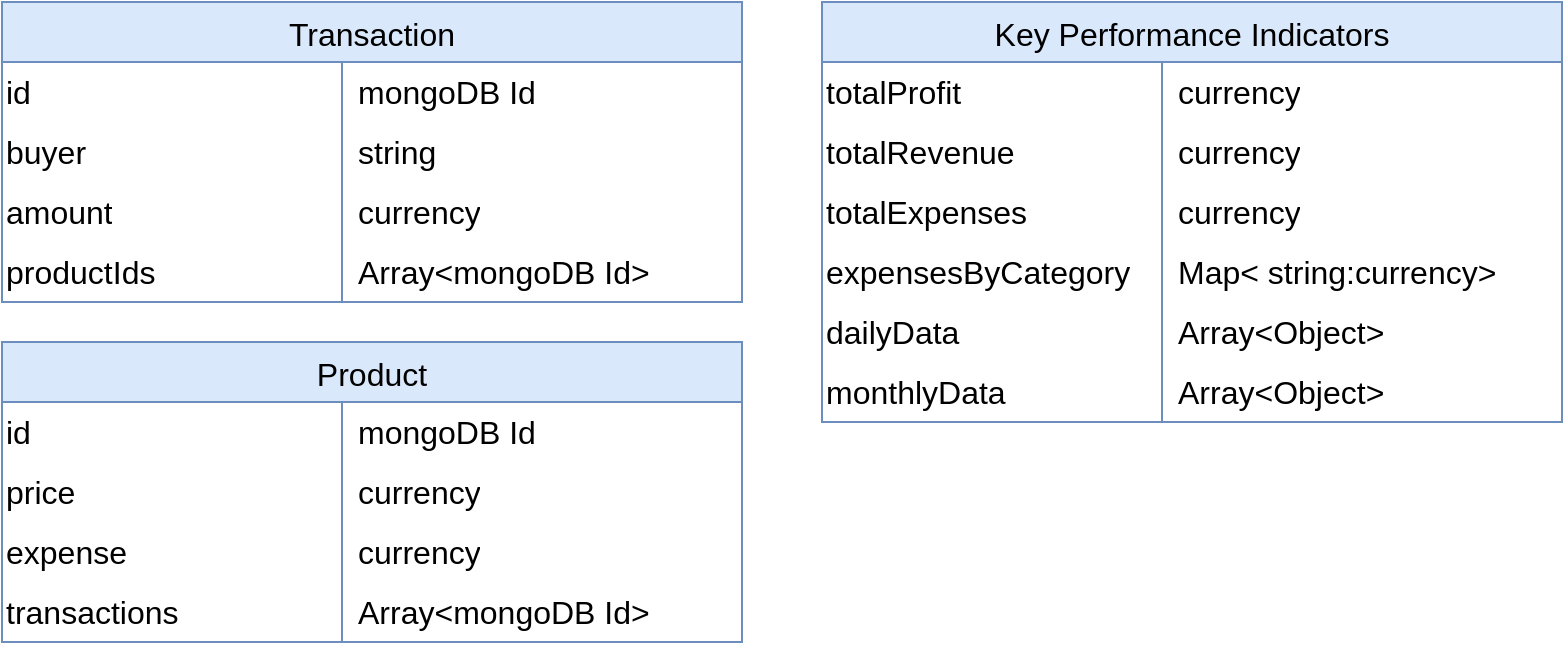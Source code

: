 <mxfile version="24.8.0">
  <diagram name="Page-1" id="bedtwCouDmvDfddVvBtI">
    <mxGraphModel dx="1210" dy="653" grid="1" gridSize="10" guides="1" tooltips="1" connect="1" arrows="1" fold="1" page="1" pageScale="1" pageWidth="827" pageHeight="1169" math="0" shadow="0">
      <root>
        <mxCell id="0" />
        <mxCell id="1" parent="0" />
        <mxCell id="hToBvanLwiUJ0YE_Lq50-15" value="Key Performance Indicators" style="shape=table;startSize=30;container=1;collapsible=0;childLayout=tableLayout;fixedRows=1;rowLines=0;fontStyle=0;strokeColor=#6c8ebf;fontSize=16;fillColor=#dae8fc;" vertex="1" parent="1">
          <mxGeometry x="530" y="740" width="370" height="210" as="geometry" />
        </mxCell>
        <mxCell id="hToBvanLwiUJ0YE_Lq50-16" value="" style="shape=tableRow;horizontal=0;startSize=0;swimlaneHead=0;swimlaneBody=0;top=0;left=0;bottom=0;right=0;collapsible=0;dropTarget=0;fillColor=none;points=[[0,0.5],[1,0.5]];portConstraint=eastwest;strokeColor=default;fontSize=16;" vertex="1" parent="hToBvanLwiUJ0YE_Lq50-15">
          <mxGeometry y="30" width="370" height="30" as="geometry" />
        </mxCell>
        <mxCell id="hToBvanLwiUJ0YE_Lq50-17" value="totalProfit" style="shape=partialRectangle;html=1;whiteSpace=wrap;connectable=0;fillColor=none;top=0;left=0;bottom=0;right=0;overflow=hidden;pointerEvents=1;strokeColor=default;fontSize=16;align=left;" vertex="1" parent="hToBvanLwiUJ0YE_Lq50-16">
          <mxGeometry width="170" height="30" as="geometry">
            <mxRectangle width="170" height="30" as="alternateBounds" />
          </mxGeometry>
        </mxCell>
        <mxCell id="hToBvanLwiUJ0YE_Lq50-18" value="currenc&lt;span style=&quot;background-color: initial;&quot;&gt;y&lt;/span&gt;" style="shape=partialRectangle;html=1;whiteSpace=wrap;connectable=0;fillColor=none;top=0;left=0;bottom=0;right=0;align=left;spacingLeft=6;overflow=hidden;strokeColor=default;fontSize=16;" vertex="1" parent="hToBvanLwiUJ0YE_Lq50-16">
          <mxGeometry x="170" width="200" height="30" as="geometry">
            <mxRectangle width="200" height="30" as="alternateBounds" />
          </mxGeometry>
        </mxCell>
        <mxCell id="hToBvanLwiUJ0YE_Lq50-19" value="" style="shape=tableRow;horizontal=0;startSize=0;swimlaneHead=0;swimlaneBody=0;top=0;left=0;bottom=0;right=0;collapsible=0;dropTarget=0;fillColor=none;points=[[0,0.5],[1,0.5]];portConstraint=eastwest;strokeColor=default;fontSize=16;" vertex="1" parent="hToBvanLwiUJ0YE_Lq50-15">
          <mxGeometry y="60" width="370" height="30" as="geometry" />
        </mxCell>
        <mxCell id="hToBvanLwiUJ0YE_Lq50-20" value="&lt;div style=&quot;&quot;&gt;&lt;span style=&quot;background-color: initial;&quot;&gt;totalRevenue&lt;/span&gt;&lt;/div&gt;" style="shape=partialRectangle;html=1;whiteSpace=wrap;connectable=0;fillColor=none;top=0;left=0;bottom=0;right=0;overflow=hidden;strokeColor=default;fontSize=16;align=left;" vertex="1" parent="hToBvanLwiUJ0YE_Lq50-19">
          <mxGeometry width="170" height="30" as="geometry">
            <mxRectangle width="170" height="30" as="alternateBounds" />
          </mxGeometry>
        </mxCell>
        <mxCell id="hToBvanLwiUJ0YE_Lq50-21" value="currenc&lt;span style=&quot;background-color: initial;&quot;&gt;y&lt;/span&gt;" style="shape=partialRectangle;html=1;whiteSpace=wrap;connectable=0;fillColor=none;top=0;left=0;bottom=0;right=0;align=left;spacingLeft=6;overflow=hidden;strokeColor=default;fontSize=16;" vertex="1" parent="hToBvanLwiUJ0YE_Lq50-19">
          <mxGeometry x="170" width="200" height="30" as="geometry">
            <mxRectangle width="200" height="30" as="alternateBounds" />
          </mxGeometry>
        </mxCell>
        <mxCell id="hToBvanLwiUJ0YE_Lq50-22" value="" style="shape=tableRow;horizontal=0;startSize=0;swimlaneHead=0;swimlaneBody=0;top=0;left=0;bottom=0;right=0;collapsible=0;dropTarget=0;fillColor=none;points=[[0,0.5],[1,0.5]];portConstraint=eastwest;strokeColor=default;fontSize=16;" vertex="1" parent="hToBvanLwiUJ0YE_Lq50-15">
          <mxGeometry y="90" width="370" height="30" as="geometry" />
        </mxCell>
        <mxCell id="hToBvanLwiUJ0YE_Lq50-23" value="&lt;span style=&quot;&quot;&gt;totalExpenses&lt;/span&gt;" style="shape=partialRectangle;html=1;whiteSpace=wrap;connectable=0;fillColor=none;top=0;left=0;bottom=0;right=0;overflow=hidden;strokeColor=default;fontSize=16;align=left;" vertex="1" parent="hToBvanLwiUJ0YE_Lq50-22">
          <mxGeometry width="170" height="30" as="geometry">
            <mxRectangle width="170" height="30" as="alternateBounds" />
          </mxGeometry>
        </mxCell>
        <mxCell id="hToBvanLwiUJ0YE_Lq50-24" value="currenc&lt;span style=&quot;background-color: initial;&quot;&gt;y&lt;/span&gt;" style="shape=partialRectangle;html=1;whiteSpace=wrap;connectable=0;fillColor=none;top=0;left=0;bottom=0;right=0;align=left;spacingLeft=6;overflow=hidden;strokeColor=default;fontSize=16;" vertex="1" parent="hToBvanLwiUJ0YE_Lq50-22">
          <mxGeometry x="170" width="200" height="30" as="geometry">
            <mxRectangle width="200" height="30" as="alternateBounds" />
          </mxGeometry>
        </mxCell>
        <mxCell id="hToBvanLwiUJ0YE_Lq50-31" value="" style="shape=tableRow;horizontal=0;startSize=0;swimlaneHead=0;swimlaneBody=0;top=0;left=0;bottom=0;right=0;collapsible=0;dropTarget=0;fillColor=none;points=[[0,0.5],[1,0.5]];portConstraint=eastwest;strokeColor=default;fontSize=16;" vertex="1" parent="hToBvanLwiUJ0YE_Lq50-15">
          <mxGeometry y="120" width="370" height="30" as="geometry" />
        </mxCell>
        <mxCell id="hToBvanLwiUJ0YE_Lq50-32" value="&lt;span style=&quot;&quot;&gt;expensesByCategory&lt;/span&gt;" style="shape=partialRectangle;html=1;whiteSpace=wrap;connectable=0;fillColor=none;top=0;left=0;bottom=0;right=0;overflow=hidden;strokeColor=default;fontSize=16;align=left;" vertex="1" parent="hToBvanLwiUJ0YE_Lq50-31">
          <mxGeometry width="170" height="30" as="geometry">
            <mxRectangle width="170" height="30" as="alternateBounds" />
          </mxGeometry>
        </mxCell>
        <mxCell id="hToBvanLwiUJ0YE_Lq50-33" value="Map&amp;lt; string:currency&amp;gt;" style="shape=partialRectangle;html=1;whiteSpace=wrap;connectable=0;fillColor=none;top=0;left=0;bottom=0;right=0;align=left;spacingLeft=6;overflow=hidden;strokeColor=default;fontSize=16;" vertex="1" parent="hToBvanLwiUJ0YE_Lq50-31">
          <mxGeometry x="170" width="200" height="30" as="geometry">
            <mxRectangle width="200" height="30" as="alternateBounds" />
          </mxGeometry>
        </mxCell>
        <mxCell id="hToBvanLwiUJ0YE_Lq50-34" value="" style="shape=tableRow;horizontal=0;startSize=0;swimlaneHead=0;swimlaneBody=0;top=0;left=0;bottom=0;right=0;collapsible=0;dropTarget=0;fillColor=none;points=[[0,0.5],[1,0.5]];portConstraint=eastwest;strokeColor=default;fontSize=16;" vertex="1" parent="hToBvanLwiUJ0YE_Lq50-15">
          <mxGeometry y="150" width="370" height="30" as="geometry" />
        </mxCell>
        <mxCell id="hToBvanLwiUJ0YE_Lq50-35" value="&lt;span style=&quot;&quot;&gt;dailyData&lt;/span&gt;" style="shape=partialRectangle;html=1;whiteSpace=wrap;connectable=0;fillColor=none;top=0;left=0;bottom=0;right=0;overflow=hidden;strokeColor=default;fontSize=16;align=left;" vertex="1" parent="hToBvanLwiUJ0YE_Lq50-34">
          <mxGeometry width="170" height="30" as="geometry">
            <mxRectangle width="170" height="30" as="alternateBounds" />
          </mxGeometry>
        </mxCell>
        <mxCell id="hToBvanLwiUJ0YE_Lq50-36" value="Array&amp;lt;Object&amp;gt;" style="shape=partialRectangle;html=1;whiteSpace=wrap;connectable=0;fillColor=none;top=0;left=0;bottom=0;right=0;align=left;spacingLeft=6;overflow=hidden;strokeColor=default;fontSize=16;" vertex="1" parent="hToBvanLwiUJ0YE_Lq50-34">
          <mxGeometry x="170" width="200" height="30" as="geometry">
            <mxRectangle width="200" height="30" as="alternateBounds" />
          </mxGeometry>
        </mxCell>
        <mxCell id="hToBvanLwiUJ0YE_Lq50-37" value="" style="shape=tableRow;horizontal=0;startSize=0;swimlaneHead=0;swimlaneBody=0;top=0;left=0;bottom=0;right=0;collapsible=0;dropTarget=0;fillColor=none;points=[[0,0.5],[1,0.5]];portConstraint=eastwest;strokeColor=default;fontSize=16;" vertex="1" parent="hToBvanLwiUJ0YE_Lq50-15">
          <mxGeometry y="180" width="370" height="30" as="geometry" />
        </mxCell>
        <mxCell id="hToBvanLwiUJ0YE_Lq50-38" value="&lt;span style=&quot;&quot;&gt;monthlyData&lt;/span&gt;" style="shape=partialRectangle;html=1;whiteSpace=wrap;connectable=0;fillColor=none;top=0;left=0;bottom=0;right=0;overflow=hidden;strokeColor=default;fontSize=16;align=left;" vertex="1" parent="hToBvanLwiUJ0YE_Lq50-37">
          <mxGeometry width="170" height="30" as="geometry">
            <mxRectangle width="170" height="30" as="alternateBounds" />
          </mxGeometry>
        </mxCell>
        <mxCell id="hToBvanLwiUJ0YE_Lq50-39" value="Array&amp;lt;Object&amp;gt;" style="shape=partialRectangle;html=1;whiteSpace=wrap;connectable=0;fillColor=none;top=0;left=0;bottom=0;right=0;align=left;spacingLeft=6;overflow=hidden;strokeColor=default;fontSize=16;" vertex="1" parent="hToBvanLwiUJ0YE_Lq50-37">
          <mxGeometry x="170" width="200" height="30" as="geometry">
            <mxRectangle width="200" height="30" as="alternateBounds" />
          </mxGeometry>
        </mxCell>
        <mxCell id="hToBvanLwiUJ0YE_Lq50-40" value="Transaction" style="shape=table;startSize=30;container=1;collapsible=0;childLayout=tableLayout;fixedRows=1;rowLines=0;fontStyle=0;strokeColor=#6c8ebf;fontSize=16;fillColor=#dae8fc;" vertex="1" parent="1">
          <mxGeometry x="120" y="740" width="370" height="150" as="geometry" />
        </mxCell>
        <mxCell id="hToBvanLwiUJ0YE_Lq50-41" value="" style="shape=tableRow;horizontal=0;startSize=0;swimlaneHead=0;swimlaneBody=0;top=0;left=0;bottom=0;right=0;collapsible=0;dropTarget=0;fillColor=none;points=[[0,0.5],[1,0.5]];portConstraint=eastwest;strokeColor=default;fontSize=16;" vertex="1" parent="hToBvanLwiUJ0YE_Lq50-40">
          <mxGeometry y="30" width="370" height="30" as="geometry" />
        </mxCell>
        <mxCell id="hToBvanLwiUJ0YE_Lq50-42" value="id" style="shape=partialRectangle;html=1;whiteSpace=wrap;connectable=0;fillColor=none;top=0;left=0;bottom=0;right=0;overflow=hidden;pointerEvents=1;strokeColor=default;fontSize=16;align=left;" vertex="1" parent="hToBvanLwiUJ0YE_Lq50-41">
          <mxGeometry width="170" height="30" as="geometry">
            <mxRectangle width="170" height="30" as="alternateBounds" />
          </mxGeometry>
        </mxCell>
        <mxCell id="hToBvanLwiUJ0YE_Lq50-43" value="mongoDB Id" style="shape=partialRectangle;html=1;whiteSpace=wrap;connectable=0;fillColor=none;top=0;left=0;bottom=0;right=0;align=left;spacingLeft=6;overflow=hidden;strokeColor=default;fontSize=16;" vertex="1" parent="hToBvanLwiUJ0YE_Lq50-41">
          <mxGeometry x="170" width="200" height="30" as="geometry">
            <mxRectangle width="200" height="30" as="alternateBounds" />
          </mxGeometry>
        </mxCell>
        <mxCell id="hToBvanLwiUJ0YE_Lq50-44" value="" style="shape=tableRow;horizontal=0;startSize=0;swimlaneHead=0;swimlaneBody=0;top=0;left=0;bottom=0;right=0;collapsible=0;dropTarget=0;fillColor=none;points=[[0,0.5],[1,0.5]];portConstraint=eastwest;strokeColor=default;fontSize=16;" vertex="1" parent="hToBvanLwiUJ0YE_Lq50-40">
          <mxGeometry y="60" width="370" height="30" as="geometry" />
        </mxCell>
        <mxCell id="hToBvanLwiUJ0YE_Lq50-45" value="&lt;div style=&quot;&quot;&gt;&lt;span style=&quot;background-color: initial;&quot;&gt;buyer&lt;/span&gt;&lt;/div&gt;" style="shape=partialRectangle;html=1;whiteSpace=wrap;connectable=0;fillColor=none;top=0;left=0;bottom=0;right=0;overflow=hidden;strokeColor=default;fontSize=16;align=left;" vertex="1" parent="hToBvanLwiUJ0YE_Lq50-44">
          <mxGeometry width="170" height="30" as="geometry">
            <mxRectangle width="170" height="30" as="alternateBounds" />
          </mxGeometry>
        </mxCell>
        <mxCell id="hToBvanLwiUJ0YE_Lq50-46" value="string" style="shape=partialRectangle;html=1;whiteSpace=wrap;connectable=0;fillColor=none;top=0;left=0;bottom=0;right=0;align=left;spacingLeft=6;overflow=hidden;strokeColor=default;fontSize=16;" vertex="1" parent="hToBvanLwiUJ0YE_Lq50-44">
          <mxGeometry x="170" width="200" height="30" as="geometry">
            <mxRectangle width="200" height="30" as="alternateBounds" />
          </mxGeometry>
        </mxCell>
        <mxCell id="hToBvanLwiUJ0YE_Lq50-47" value="" style="shape=tableRow;horizontal=0;startSize=0;swimlaneHead=0;swimlaneBody=0;top=0;left=0;bottom=0;right=0;collapsible=0;dropTarget=0;fillColor=none;points=[[0,0.5],[1,0.5]];portConstraint=eastwest;strokeColor=default;fontSize=16;" vertex="1" parent="hToBvanLwiUJ0YE_Lq50-40">
          <mxGeometry y="90" width="370" height="30" as="geometry" />
        </mxCell>
        <mxCell id="hToBvanLwiUJ0YE_Lq50-48" value="&lt;span style=&quot;&quot;&gt;amount&lt;/span&gt;" style="shape=partialRectangle;html=1;whiteSpace=wrap;connectable=0;fillColor=none;top=0;left=0;bottom=0;right=0;overflow=hidden;strokeColor=default;fontSize=16;align=left;" vertex="1" parent="hToBvanLwiUJ0YE_Lq50-47">
          <mxGeometry width="170" height="30" as="geometry">
            <mxRectangle width="170" height="30" as="alternateBounds" />
          </mxGeometry>
        </mxCell>
        <mxCell id="hToBvanLwiUJ0YE_Lq50-49" value="currenc&lt;span style=&quot;background-color: initial;&quot;&gt;y&lt;/span&gt;" style="shape=partialRectangle;html=1;whiteSpace=wrap;connectable=0;fillColor=none;top=0;left=0;bottom=0;right=0;align=left;spacingLeft=6;overflow=hidden;strokeColor=default;fontSize=16;" vertex="1" parent="hToBvanLwiUJ0YE_Lq50-47">
          <mxGeometry x="170" width="200" height="30" as="geometry">
            <mxRectangle width="200" height="30" as="alternateBounds" />
          </mxGeometry>
        </mxCell>
        <mxCell id="hToBvanLwiUJ0YE_Lq50-50" value="" style="shape=tableRow;horizontal=0;startSize=0;swimlaneHead=0;swimlaneBody=0;top=0;left=0;bottom=0;right=0;collapsible=0;dropTarget=0;fillColor=none;points=[[0,0.5],[1,0.5]];portConstraint=eastwest;strokeColor=default;fontSize=16;" vertex="1" parent="hToBvanLwiUJ0YE_Lq50-40">
          <mxGeometry y="120" width="370" height="30" as="geometry" />
        </mxCell>
        <mxCell id="hToBvanLwiUJ0YE_Lq50-51" value="productIds" style="shape=partialRectangle;html=1;whiteSpace=wrap;connectable=0;fillColor=none;top=0;left=0;bottom=0;right=0;overflow=hidden;strokeColor=default;fontSize=16;align=left;" vertex="1" parent="hToBvanLwiUJ0YE_Lq50-50">
          <mxGeometry width="170" height="30" as="geometry">
            <mxRectangle width="170" height="30" as="alternateBounds" />
          </mxGeometry>
        </mxCell>
        <mxCell id="hToBvanLwiUJ0YE_Lq50-52" value="Array&amp;lt;mongoDB Id&amp;gt;" style="shape=partialRectangle;html=1;whiteSpace=wrap;connectable=0;fillColor=none;top=0;left=0;bottom=0;right=0;align=left;spacingLeft=6;overflow=hidden;strokeColor=default;fontSize=16;" vertex="1" parent="hToBvanLwiUJ0YE_Lq50-50">
          <mxGeometry x="170" width="200" height="30" as="geometry">
            <mxRectangle width="200" height="30" as="alternateBounds" />
          </mxGeometry>
        </mxCell>
        <mxCell id="hToBvanLwiUJ0YE_Lq50-59" value="Product" style="shape=table;startSize=30;container=1;collapsible=0;childLayout=tableLayout;fixedRows=1;rowLines=0;fontStyle=0;strokeColor=#6c8ebf;fontSize=16;fillColor=#dae8fc;" vertex="1" parent="1">
          <mxGeometry x="120" y="910" width="370" height="150" as="geometry" />
        </mxCell>
        <mxCell id="hToBvanLwiUJ0YE_Lq50-60" value="" style="shape=tableRow;horizontal=0;startSize=0;swimlaneHead=0;swimlaneBody=0;top=0;left=0;bottom=0;right=0;collapsible=0;dropTarget=0;fillColor=none;points=[[0,0.5],[1,0.5]];portConstraint=eastwest;strokeColor=default;fontSize=16;" vertex="1" parent="hToBvanLwiUJ0YE_Lq50-59">
          <mxGeometry y="30" width="370" height="30" as="geometry" />
        </mxCell>
        <mxCell id="hToBvanLwiUJ0YE_Lq50-61" value="id" style="shape=partialRectangle;html=1;whiteSpace=wrap;connectable=0;fillColor=none;top=0;left=0;bottom=0;right=0;overflow=hidden;pointerEvents=1;strokeColor=default;fontSize=16;align=left;" vertex="1" parent="hToBvanLwiUJ0YE_Lq50-60">
          <mxGeometry width="170" height="30" as="geometry">
            <mxRectangle width="170" height="30" as="alternateBounds" />
          </mxGeometry>
        </mxCell>
        <mxCell id="hToBvanLwiUJ0YE_Lq50-62" value="mongoDB Id" style="shape=partialRectangle;html=1;whiteSpace=wrap;connectable=0;fillColor=none;top=0;left=0;bottom=0;right=0;align=left;spacingLeft=6;overflow=hidden;strokeColor=default;fontSize=16;" vertex="1" parent="hToBvanLwiUJ0YE_Lq50-60">
          <mxGeometry x="170" width="200" height="30" as="geometry">
            <mxRectangle width="200" height="30" as="alternateBounds" />
          </mxGeometry>
        </mxCell>
        <mxCell id="hToBvanLwiUJ0YE_Lq50-63" value="" style="shape=tableRow;horizontal=0;startSize=0;swimlaneHead=0;swimlaneBody=0;top=0;left=0;bottom=0;right=0;collapsible=0;dropTarget=0;fillColor=none;points=[[0,0.5],[1,0.5]];portConstraint=eastwest;strokeColor=default;fontSize=16;" vertex="1" parent="hToBvanLwiUJ0YE_Lq50-59">
          <mxGeometry y="60" width="370" height="30" as="geometry" />
        </mxCell>
        <mxCell id="hToBvanLwiUJ0YE_Lq50-64" value="&lt;div style=&quot;&quot;&gt;&lt;span style=&quot;background-color: initial;&quot;&gt;price&lt;/span&gt;&lt;/div&gt;" style="shape=partialRectangle;html=1;whiteSpace=wrap;connectable=0;fillColor=none;top=0;left=0;bottom=0;right=0;overflow=hidden;strokeColor=default;fontSize=16;align=left;" vertex="1" parent="hToBvanLwiUJ0YE_Lq50-63">
          <mxGeometry width="170" height="30" as="geometry">
            <mxRectangle width="170" height="30" as="alternateBounds" />
          </mxGeometry>
        </mxCell>
        <mxCell id="hToBvanLwiUJ0YE_Lq50-65" value="currenc&lt;span style=&quot;background-color: initial;&quot;&gt;y&lt;/span&gt;" style="shape=partialRectangle;html=1;whiteSpace=wrap;connectable=0;fillColor=none;top=0;left=0;bottom=0;right=0;align=left;spacingLeft=6;overflow=hidden;strokeColor=default;fontSize=16;" vertex="1" parent="hToBvanLwiUJ0YE_Lq50-63">
          <mxGeometry x="170" width="200" height="30" as="geometry">
            <mxRectangle width="200" height="30" as="alternateBounds" />
          </mxGeometry>
        </mxCell>
        <mxCell id="hToBvanLwiUJ0YE_Lq50-66" value="" style="shape=tableRow;horizontal=0;startSize=0;swimlaneHead=0;swimlaneBody=0;top=0;left=0;bottom=0;right=0;collapsible=0;dropTarget=0;fillColor=none;points=[[0,0.5],[1,0.5]];portConstraint=eastwest;strokeColor=default;fontSize=16;" vertex="1" parent="hToBvanLwiUJ0YE_Lq50-59">
          <mxGeometry y="90" width="370" height="30" as="geometry" />
        </mxCell>
        <mxCell id="hToBvanLwiUJ0YE_Lq50-67" value="&lt;span style=&quot;&quot;&gt;expense&lt;/span&gt;" style="shape=partialRectangle;html=1;whiteSpace=wrap;connectable=0;fillColor=none;top=0;left=0;bottom=0;right=0;overflow=hidden;strokeColor=default;fontSize=16;align=left;" vertex="1" parent="hToBvanLwiUJ0YE_Lq50-66">
          <mxGeometry width="170" height="30" as="geometry">
            <mxRectangle width="170" height="30" as="alternateBounds" />
          </mxGeometry>
        </mxCell>
        <mxCell id="hToBvanLwiUJ0YE_Lq50-68" value="currenc&lt;span style=&quot;background-color: initial;&quot;&gt;y&lt;/span&gt;" style="shape=partialRectangle;html=1;whiteSpace=wrap;connectable=0;fillColor=none;top=0;left=0;bottom=0;right=0;align=left;spacingLeft=6;overflow=hidden;strokeColor=default;fontSize=16;" vertex="1" parent="hToBvanLwiUJ0YE_Lq50-66">
          <mxGeometry x="170" width="200" height="30" as="geometry">
            <mxRectangle width="200" height="30" as="alternateBounds" />
          </mxGeometry>
        </mxCell>
        <mxCell id="hToBvanLwiUJ0YE_Lq50-69" value="" style="shape=tableRow;horizontal=0;startSize=0;swimlaneHead=0;swimlaneBody=0;top=0;left=0;bottom=0;right=0;collapsible=0;dropTarget=0;fillColor=none;points=[[0,0.5],[1,0.5]];portConstraint=eastwest;strokeColor=default;fontSize=16;" vertex="1" parent="hToBvanLwiUJ0YE_Lq50-59">
          <mxGeometry y="120" width="370" height="30" as="geometry" />
        </mxCell>
        <mxCell id="hToBvanLwiUJ0YE_Lq50-70" value="transactions" style="shape=partialRectangle;html=1;whiteSpace=wrap;connectable=0;fillColor=none;top=0;left=0;bottom=0;right=0;overflow=hidden;strokeColor=default;fontSize=16;align=left;" vertex="1" parent="hToBvanLwiUJ0YE_Lq50-69">
          <mxGeometry width="170" height="30" as="geometry">
            <mxRectangle width="170" height="30" as="alternateBounds" />
          </mxGeometry>
        </mxCell>
        <mxCell id="hToBvanLwiUJ0YE_Lq50-71" value="Array&amp;lt;mongoDB Id&amp;gt;" style="shape=partialRectangle;html=1;whiteSpace=wrap;connectable=0;fillColor=none;top=0;left=0;bottom=0;right=0;align=left;spacingLeft=6;overflow=hidden;strokeColor=default;fontSize=16;" vertex="1" parent="hToBvanLwiUJ0YE_Lq50-69">
          <mxGeometry x="170" width="200" height="30" as="geometry">
            <mxRectangle width="200" height="30" as="alternateBounds" />
          </mxGeometry>
        </mxCell>
      </root>
    </mxGraphModel>
  </diagram>
</mxfile>
